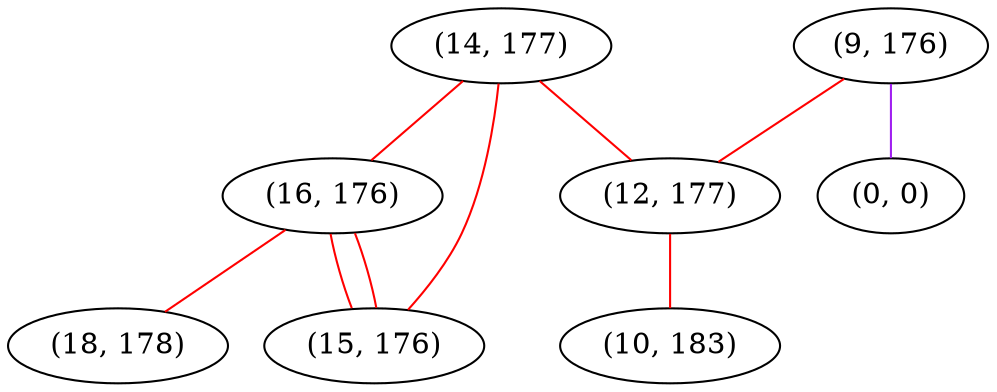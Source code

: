 graph "" {
"(14, 177)";
"(16, 176)";
"(9, 176)";
"(0, 0)";
"(12, 177)";
"(18, 178)";
"(10, 183)";
"(15, 176)";
"(14, 177)" -- "(15, 176)"  [color=red, key=0, weight=1];
"(14, 177)" -- "(16, 176)"  [color=red, key=0, weight=1];
"(14, 177)" -- "(12, 177)"  [color=red, key=0, weight=1];
"(16, 176)" -- "(15, 176)"  [color=red, key=0, weight=1];
"(16, 176)" -- "(15, 176)"  [color=red, key=1, weight=1];
"(16, 176)" -- "(18, 178)"  [color=red, key=0, weight=1];
"(9, 176)" -- "(0, 0)"  [color=purple, key=0, weight=4];
"(9, 176)" -- "(12, 177)"  [color=red, key=0, weight=1];
"(12, 177)" -- "(10, 183)"  [color=red, key=0, weight=1];
}
